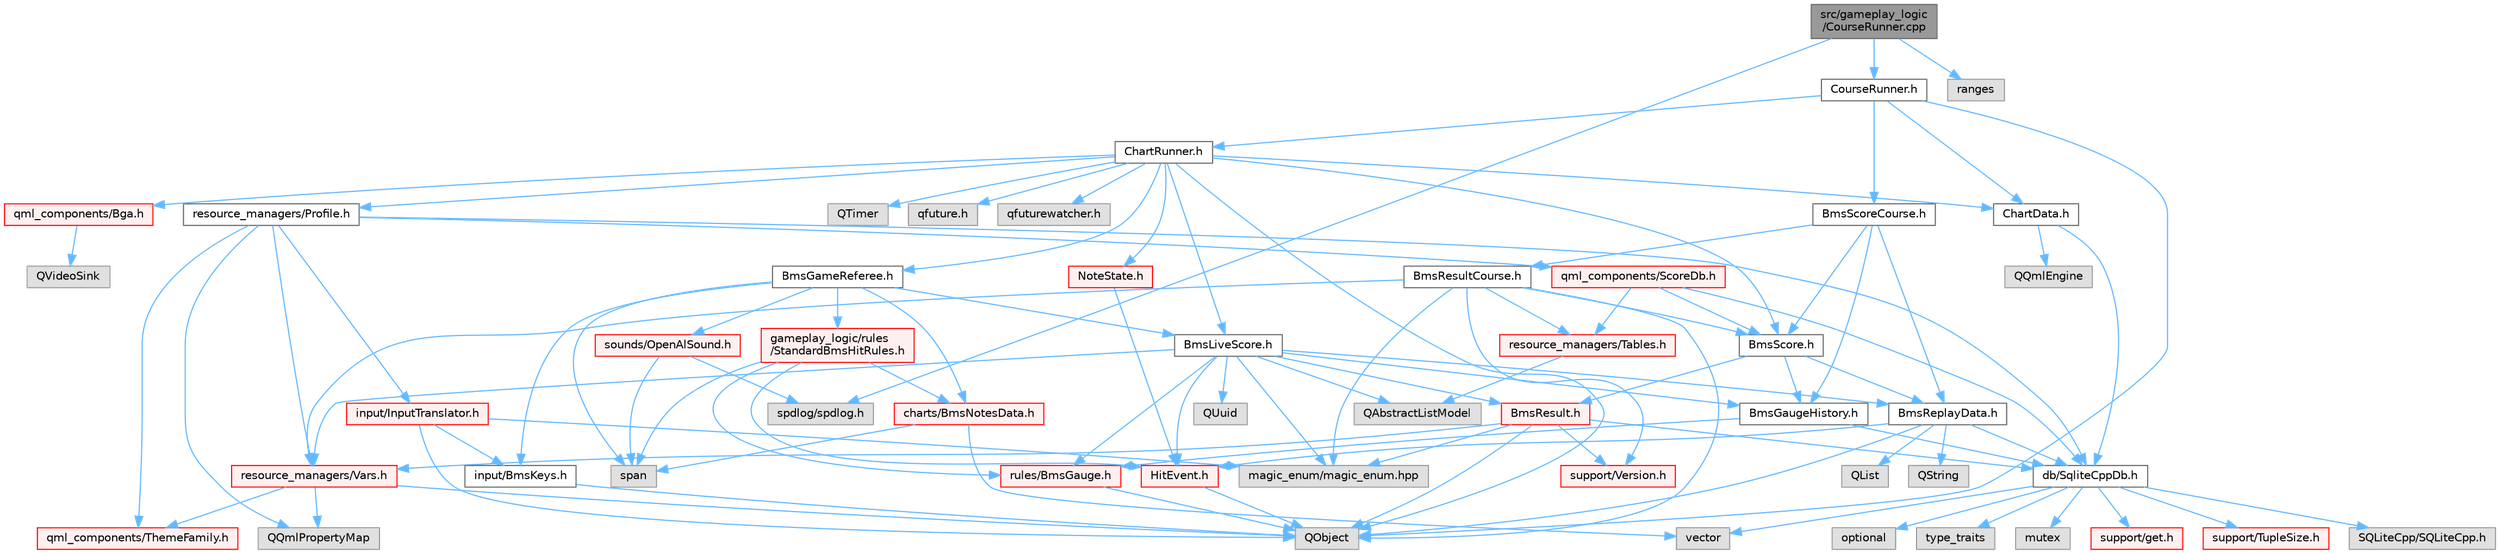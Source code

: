 digraph "src/gameplay_logic/CourseRunner.cpp"
{
 // LATEX_PDF_SIZE
  bgcolor="transparent";
  edge [fontname=Helvetica,fontsize=10,labelfontname=Helvetica,labelfontsize=10];
  node [fontname=Helvetica,fontsize=10,shape=box,height=0.2,width=0.4];
  Node1 [id="Node000001",label="src/gameplay_logic\l/CourseRunner.cpp",height=0.2,width=0.4,color="gray40", fillcolor="grey60", style="filled", fontcolor="black",tooltip=" "];
  Node1 -> Node2 [id="edge1_Node000001_Node000002",color="steelblue1",style="solid",tooltip=" "];
  Node2 [id="Node000002",label="CourseRunner.h",height=0.2,width=0.4,color="grey40", fillcolor="white", style="filled",URL="$CourseRunner_8h.html",tooltip=" "];
  Node2 -> Node3 [id="edge2_Node000002_Node000003",color="steelblue1",style="solid",tooltip=" "];
  Node3 [id="Node000003",label="BmsScoreCourse.h",height=0.2,width=0.4,color="grey40", fillcolor="white", style="filled",URL="$BmsScoreCourse_8h.html",tooltip=" "];
  Node3 -> Node4 [id="edge3_Node000003_Node000004",color="steelblue1",style="solid",tooltip=" "];
  Node4 [id="Node000004",label="BmsResultCourse.h",height=0.2,width=0.4,color="grey40", fillcolor="white", style="filled",URL="$BmsResultCourse_8h.html",tooltip=" "];
  Node4 -> Node5 [id="edge4_Node000004_Node000005",color="steelblue1",style="solid",tooltip=" "];
  Node5 [id="Node000005",label="BmsScore.h",height=0.2,width=0.4,color="grey40", fillcolor="white", style="filled",URL="$BmsScore_8h.html",tooltip=" "];
  Node5 -> Node6 [id="edge5_Node000005_Node000006",color="steelblue1",style="solid",tooltip=" "];
  Node6 [id="Node000006",label="BmsGaugeHistory.h",height=0.2,width=0.4,color="grey40", fillcolor="white", style="filled",URL="$BmsGaugeHistory_8h.html",tooltip=" "];
  Node6 -> Node7 [id="edge6_Node000006_Node000007",color="steelblue1",style="solid",tooltip=" "];
  Node7 [id="Node000007",label="db/SqliteCppDb.h",height=0.2,width=0.4,color="grey40", fillcolor="white", style="filled",URL="$SqliteCppDb_8h.html",tooltip=" "];
  Node7 -> Node8 [id="edge7_Node000007_Node000008",color="steelblue1",style="solid",tooltip=" "];
  Node8 [id="Node000008",label="SQLiteCpp/SQLiteCpp.h",height=0.2,width=0.4,color="grey60", fillcolor="#E0E0E0", style="filled",tooltip=" "];
  Node7 -> Node9 [id="edge8_Node000007_Node000009",color="steelblue1",style="solid",tooltip=" "];
  Node9 [id="Node000009",label="optional",height=0.2,width=0.4,color="grey60", fillcolor="#E0E0E0", style="filled",tooltip=" "];
  Node7 -> Node10 [id="edge9_Node000007_Node000010",color="steelblue1",style="solid",tooltip=" "];
  Node10 [id="Node000010",label="vector",height=0.2,width=0.4,color="grey60", fillcolor="#E0E0E0", style="filled",tooltip=" "];
  Node7 -> Node11 [id="edge10_Node000007_Node000011",color="steelblue1",style="solid",tooltip=" "];
  Node11 [id="Node000011",label="type_traits",height=0.2,width=0.4,color="grey60", fillcolor="#E0E0E0", style="filled",tooltip=" "];
  Node7 -> Node12 [id="edge11_Node000007_Node000012",color="steelblue1",style="solid",tooltip=" "];
  Node12 [id="Node000012",label="mutex",height=0.2,width=0.4,color="grey60", fillcolor="#E0E0E0", style="filled",tooltip=" "];
  Node7 -> Node13 [id="edge12_Node000007_Node000013",color="steelblue1",style="solid",tooltip=" "];
  Node13 [id="Node000013",label="support/get.h",height=0.2,width=0.4,color="red", fillcolor="#FFF0F0", style="filled",URL="$get_8h.html",tooltip=" "];
  Node7 -> Node16 [id="edge13_Node000007_Node000016",color="steelblue1",style="solid",tooltip=" "];
  Node16 [id="Node000016",label="support/TupleSize.h",height=0.2,width=0.4,color="red", fillcolor="#FFF0F0", style="filled",URL="$TupleSize_8h.html",tooltip=" "];
  Node6 -> Node18 [id="edge14_Node000006_Node000018",color="steelblue1",style="solid",tooltip=" "];
  Node18 [id="Node000018",label="rules/BmsGauge.h",height=0.2,width=0.4,color="red", fillcolor="#FFF0F0", style="filled",URL="$BmsGauge_8h.html",tooltip=" "];
  Node18 -> Node20 [id="edge15_Node000018_Node000020",color="steelblue1",style="solid",tooltip=" "];
  Node20 [id="Node000020",label="QObject",height=0.2,width=0.4,color="grey60", fillcolor="#E0E0E0", style="filled",tooltip=" "];
  Node5 -> Node22 [id="edge16_Node000005_Node000022",color="steelblue1",style="solid",tooltip=" "];
  Node22 [id="Node000022",label="BmsResult.h",height=0.2,width=0.4,color="red", fillcolor="#FFF0F0", style="filled",URL="$BmsResult_8h.html",tooltip=" "];
  Node22 -> Node23 [id="edge17_Node000022_Node000023",color="steelblue1",style="solid",tooltip=" "];
  Node23 [id="Node000023",label="magic_enum/magic_enum.hpp",height=0.2,width=0.4,color="grey60", fillcolor="#E0E0E0", style="filled",tooltip=" "];
  Node22 -> Node7 [id="edge18_Node000022_Node000007",color="steelblue1",style="solid",tooltip=" "];
  Node22 -> Node24 [id="edge19_Node000022_Node000024",color="steelblue1",style="solid",tooltip=" "];
  Node24 [id="Node000024",label="resource_managers/Vars.h",height=0.2,width=0.4,color="red", fillcolor="#FFF0F0", style="filled",URL="$Vars_8h.html",tooltip=" "];
  Node24 -> Node25 [id="edge20_Node000024_Node000025",color="steelblue1",style="solid",tooltip=" "];
  Node25 [id="Node000025",label="qml_components/ThemeFamily.h",height=0.2,width=0.4,color="red", fillcolor="#FFF0F0", style="filled",URL="$ThemeFamily_8h.html",tooltip=" "];
  Node24 -> Node20 [id="edge21_Node000024_Node000020",color="steelblue1",style="solid",tooltip=" "];
  Node24 -> Node28 [id="edge22_Node000024_Node000028",color="steelblue1",style="solid",tooltip=" "];
  Node28 [id="Node000028",label="QQmlPropertyMap",height=0.2,width=0.4,color="grey60", fillcolor="#E0E0E0", style="filled",tooltip=" "];
  Node22 -> Node31 [id="edge23_Node000022_Node000031",color="steelblue1",style="solid",tooltip=" "];
  Node31 [id="Node000031",label="support/Version.h",height=0.2,width=0.4,color="red", fillcolor="#FFF0F0", style="filled",URL="$Version_8h.html",tooltip=" "];
  Node22 -> Node20 [id="edge24_Node000022_Node000020",color="steelblue1",style="solid",tooltip=" "];
  Node5 -> Node33 [id="edge25_Node000005_Node000033",color="steelblue1",style="solid",tooltip=" "];
  Node33 [id="Node000033",label="BmsReplayData.h",height=0.2,width=0.4,color="grey40", fillcolor="white", style="filled",URL="$BmsReplayData_8h.html",tooltip=" "];
  Node33 -> Node34 [id="edge26_Node000033_Node000034",color="steelblue1",style="solid",tooltip=" "];
  Node34 [id="Node000034",label="HitEvent.h",height=0.2,width=0.4,color="red", fillcolor="#FFF0F0", style="filled",URL="$HitEvent_8h.html",tooltip=" "];
  Node34 -> Node20 [id="edge27_Node000034_Node000020",color="steelblue1",style="solid",tooltip=" "];
  Node33 -> Node7 [id="edge28_Node000033_Node000007",color="steelblue1",style="solid",tooltip=" "];
  Node33 -> Node36 [id="edge29_Node000033_Node000036",color="steelblue1",style="solid",tooltip=" "];
  Node36 [id="Node000036",label="QList",height=0.2,width=0.4,color="grey60", fillcolor="#E0E0E0", style="filled",tooltip=" "];
  Node33 -> Node20 [id="edge30_Node000033_Node000020",color="steelblue1",style="solid",tooltip=" "];
  Node33 -> Node37 [id="edge31_Node000033_Node000037",color="steelblue1",style="solid",tooltip=" "];
  Node37 [id="Node000037",label="QString",height=0.2,width=0.4,color="grey60", fillcolor="#E0E0E0", style="filled",tooltip=" "];
  Node4 -> Node38 [id="edge32_Node000004_Node000038",color="steelblue1",style="solid",tooltip=" "];
  Node38 [id="Node000038",label="resource_managers/Tables.h",height=0.2,width=0.4,color="red", fillcolor="#FFF0F0", style="filled",URL="$Tables_8h.html",tooltip=" "];
  Node38 -> Node39 [id="edge33_Node000038_Node000039",color="steelblue1",style="solid",tooltip=" "];
  Node39 [id="Node000039",label="QAbstractListModel",height=0.2,width=0.4,color="grey60", fillcolor="#E0E0E0", style="filled",tooltip=" "];
  Node4 -> Node31 [id="edge34_Node000004_Node000031",color="steelblue1",style="solid",tooltip=" "];
  Node4 -> Node24 [id="edge35_Node000004_Node000024",color="steelblue1",style="solid",tooltip=" "];
  Node4 -> Node20 [id="edge36_Node000004_Node000020",color="steelblue1",style="solid",tooltip=" "];
  Node4 -> Node23 [id="edge37_Node000004_Node000023",color="steelblue1",style="solid",tooltip=" "];
  Node3 -> Node6 [id="edge38_Node000003_Node000006",color="steelblue1",style="solid",tooltip=" "];
  Node3 -> Node33 [id="edge39_Node000003_Node000033",color="steelblue1",style="solid",tooltip=" "];
  Node3 -> Node5 [id="edge40_Node000003_Node000005",color="steelblue1",style="solid",tooltip=" "];
  Node2 -> Node43 [id="edge41_Node000002_Node000043",color="steelblue1",style="solid",tooltip=" "];
  Node43 [id="Node000043",label="ChartData.h",height=0.2,width=0.4,color="grey40", fillcolor="white", style="filled",URL="$ChartData_8h.html",tooltip=" "];
  Node43 -> Node44 [id="edge42_Node000043_Node000044",color="steelblue1",style="solid",tooltip=" "];
  Node44 [id="Node000044",label="QQmlEngine",height=0.2,width=0.4,color="grey60", fillcolor="#E0E0E0", style="filled",tooltip=" "];
  Node43 -> Node7 [id="edge43_Node000043_Node000007",color="steelblue1",style="solid",tooltip=" "];
  Node2 -> Node20 [id="edge44_Node000002_Node000020",color="steelblue1",style="solid",tooltip=" "];
  Node2 -> Node45 [id="edge45_Node000002_Node000045",color="steelblue1",style="solid",tooltip=" "];
  Node45 [id="Node000045",label="ChartRunner.h",height=0.2,width=0.4,color="grey40", fillcolor="white", style="filled",URL="$ChartRunner_8h.html",tooltip=" "];
  Node45 -> Node20 [id="edge46_Node000045_Node000020",color="steelblue1",style="solid",tooltip=" "];
  Node45 -> Node46 [id="edge47_Node000045_Node000046",color="steelblue1",style="solid",tooltip=" "];
  Node46 [id="Node000046",label="BmsGameReferee.h",height=0.2,width=0.4,color="grey40", fillcolor="white", style="filled",URL="$BmsGameReferee_8h.html",tooltip=" "];
  Node46 -> Node47 [id="edge48_Node000046_Node000047",color="steelblue1",style="solid",tooltip=" "];
  Node47 [id="Node000047",label="span",height=0.2,width=0.4,color="grey60", fillcolor="#E0E0E0", style="filled",tooltip=" "];
  Node46 -> Node48 [id="edge49_Node000046_Node000048",color="steelblue1",style="solid",tooltip=" "];
  Node48 [id="Node000048",label="charts/BmsNotesData.h",height=0.2,width=0.4,color="red", fillcolor="#FFF0F0", style="filled",URL="$BmsNotesData_8h.html",tooltip=" "];
  Node48 -> Node10 [id="edge50_Node000048_Node000010",color="steelblue1",style="solid",tooltip=" "];
  Node48 -> Node47 [id="edge51_Node000048_Node000047",color="steelblue1",style="solid",tooltip=" "];
  Node46 -> Node56 [id="edge52_Node000046_Node000056",color="steelblue1",style="solid",tooltip=" "];
  Node56 [id="Node000056",label="input/BmsKeys.h",height=0.2,width=0.4,color="grey40", fillcolor="white", style="filled",URL="$BmsKeys_8h.html",tooltip=" "];
  Node56 -> Node20 [id="edge53_Node000056_Node000020",color="steelblue1",style="solid",tooltip=" "];
  Node46 -> Node57 [id="edge54_Node000046_Node000057",color="steelblue1",style="solid",tooltip=" "];
  Node57 [id="Node000057",label="BmsLiveScore.h",height=0.2,width=0.4,color="grey40", fillcolor="white", style="filled",URL="$BmsLiveScore_8h.html",tooltip=" "];
  Node57 -> Node23 [id="edge55_Node000057_Node000023",color="steelblue1",style="solid",tooltip=" "];
  Node57 -> Node18 [id="edge56_Node000057_Node000018",color="steelblue1",style="solid",tooltip=" "];
  Node57 -> Node34 [id="edge57_Node000057_Node000034",color="steelblue1",style="solid",tooltip=" "];
  Node57 -> Node22 [id="edge58_Node000057_Node000022",color="steelblue1",style="solid",tooltip=" "];
  Node57 -> Node6 [id="edge59_Node000057_Node000006",color="steelblue1",style="solid",tooltip=" "];
  Node57 -> Node33 [id="edge60_Node000057_Node000033",color="steelblue1",style="solid",tooltip=" "];
  Node57 -> Node24 [id="edge61_Node000057_Node000024",color="steelblue1",style="solid",tooltip=" "];
  Node57 -> Node39 [id="edge62_Node000057_Node000039",color="steelblue1",style="solid",tooltip=" "];
  Node57 -> Node58 [id="edge63_Node000057_Node000058",color="steelblue1",style="solid",tooltip=" "];
  Node58 [id="Node000058",label="QUuid",height=0.2,width=0.4,color="grey60", fillcolor="#E0E0E0", style="filled",tooltip=" "];
  Node46 -> Node59 [id="edge64_Node000046_Node000059",color="steelblue1",style="solid",tooltip=" "];
  Node59 [id="Node000059",label="gameplay_logic/rules\l/StandardBmsHitRules.h",height=0.2,width=0.4,color="red", fillcolor="#FFF0F0", style="filled",URL="$StandardBmsHitRules_8h.html",tooltip=" "];
  Node59 -> Node48 [id="edge65_Node000059_Node000048",color="steelblue1",style="solid",tooltip=" "];
  Node59 -> Node18 [id="edge66_Node000059_Node000018",color="steelblue1",style="solid",tooltip=" "];
  Node59 -> Node34 [id="edge67_Node000059_Node000034",color="steelblue1",style="solid",tooltip=" "];
  Node59 -> Node47 [id="edge68_Node000059_Node000047",color="steelblue1",style="solid",tooltip=" "];
  Node46 -> Node62 [id="edge69_Node000046_Node000062",color="steelblue1",style="solid",tooltip=" "];
  Node62 [id="Node000062",label="sounds/OpenAlSound.h",height=0.2,width=0.4,color="red", fillcolor="#FFF0F0", style="filled",URL="$OpenAlSound_8h.html",tooltip=" "];
  Node62 -> Node64 [id="edge70_Node000062_Node000064",color="steelblue1",style="solid",tooltip=" "];
  Node64 [id="Node000064",label="spdlog/spdlog.h",height=0.2,width=0.4,color="grey60", fillcolor="#E0E0E0", style="filled",tooltip=" "];
  Node62 -> Node47 [id="edge71_Node000062_Node000047",color="steelblue1",style="solid",tooltip=" "];
  Node45 -> Node43 [id="edge72_Node000045_Node000043",color="steelblue1",style="solid",tooltip=" "];
  Node45 -> Node5 [id="edge73_Node000045_Node000005",color="steelblue1",style="solid",tooltip=" "];
  Node45 -> Node57 [id="edge74_Node000045_Node000057",color="steelblue1",style="solid",tooltip=" "];
  Node45 -> Node65 [id="edge75_Node000045_Node000065",color="steelblue1",style="solid",tooltip=" "];
  Node65 [id="Node000065",label="resource_managers/Profile.h",height=0.2,width=0.4,color="grey40", fillcolor="white", style="filled",URL="$Profile_8h.html",tooltip=" "];
  Node65 -> Node24 [id="edge76_Node000065_Node000024",color="steelblue1",style="solid",tooltip=" "];
  Node65 -> Node7 [id="edge77_Node000065_Node000007",color="steelblue1",style="solid",tooltip=" "];
  Node65 -> Node66 [id="edge78_Node000065_Node000066",color="steelblue1",style="solid",tooltip=" "];
  Node66 [id="Node000066",label="input/InputTranslator.h",height=0.2,width=0.4,color="red", fillcolor="#FFF0F0", style="filled",URL="$InputTranslator_8h.html",tooltip=" "];
  Node66 -> Node56 [id="edge79_Node000066_Node000056",color="steelblue1",style="solid",tooltip=" "];
  Node66 -> Node20 [id="edge80_Node000066_Node000020",color="steelblue1",style="solid",tooltip=" "];
  Node66 -> Node23 [id="edge81_Node000066_Node000023",color="steelblue1",style="solid",tooltip=" "];
  Node65 -> Node73 [id="edge82_Node000065_Node000073",color="steelblue1",style="solid",tooltip=" "];
  Node73 [id="Node000073",label="qml_components/ScoreDb.h",height=0.2,width=0.4,color="red", fillcolor="#FFF0F0", style="filled",URL="$ScoreDb_8h.html",tooltip=" "];
  Node73 -> Node7 [id="edge83_Node000073_Node000007",color="steelblue1",style="solid",tooltip=" "];
  Node73 -> Node5 [id="edge84_Node000073_Node000005",color="steelblue1",style="solid",tooltip=" "];
  Node73 -> Node38 [id="edge85_Node000073_Node000038",color="steelblue1",style="solid",tooltip=" "];
  Node65 -> Node28 [id="edge86_Node000065_Node000028",color="steelblue1",style="solid",tooltip=" "];
  Node65 -> Node25 [id="edge87_Node000065_Node000025",color="steelblue1",style="solid",tooltip=" "];
  Node45 -> Node75 [id="edge88_Node000045_Node000075",color="steelblue1",style="solid",tooltip=" "];
  Node75 [id="Node000075",label="qml_components/Bga.h",height=0.2,width=0.4,color="red", fillcolor="#FFF0F0", style="filled",URL="$Bga_8h.html",tooltip=" "];
  Node75 -> Node76 [id="edge89_Node000075_Node000076",color="steelblue1",style="solid",tooltip=" "];
  Node76 [id="Node000076",label="QVideoSink",height=0.2,width=0.4,color="grey60", fillcolor="#E0E0E0", style="filled",tooltip=" "];
  Node45 -> Node81 [id="edge90_Node000045_Node000081",color="steelblue1",style="solid",tooltip=" "];
  Node81 [id="Node000081",label="NoteState.h",height=0.2,width=0.4,color="red", fillcolor="#FFF0F0", style="filled",URL="$NoteState_8h.html",tooltip=" "];
  Node81 -> Node34 [id="edge91_Node000081_Node000034",color="steelblue1",style="solid",tooltip=" "];
  Node45 -> Node68 [id="edge92_Node000045_Node000068",color="steelblue1",style="solid",tooltip=" "];
  Node68 [id="Node000068",label="QTimer",height=0.2,width=0.4,color="grey60", fillcolor="#E0E0E0", style="filled",tooltip=" "];
  Node45 -> Node86 [id="edge93_Node000045_Node000086",color="steelblue1",style="solid",tooltip=" "];
  Node86 [id="Node000086",label="qfuture.h",height=0.2,width=0.4,color="grey60", fillcolor="#E0E0E0", style="filled",tooltip=" "];
  Node45 -> Node87 [id="edge94_Node000045_Node000087",color="steelblue1",style="solid",tooltip=" "];
  Node87 [id="Node000087",label="qfuturewatcher.h",height=0.2,width=0.4,color="grey60", fillcolor="#E0E0E0", style="filled",tooltip=" "];
  Node1 -> Node88 [id="edge95_Node000001_Node000088",color="steelblue1",style="solid",tooltip=" "];
  Node88 [id="Node000088",label="ranges",height=0.2,width=0.4,color="grey60", fillcolor="#E0E0E0", style="filled",tooltip=" "];
  Node1 -> Node64 [id="edge96_Node000001_Node000064",color="steelblue1",style="solid",tooltip=" "];
}
